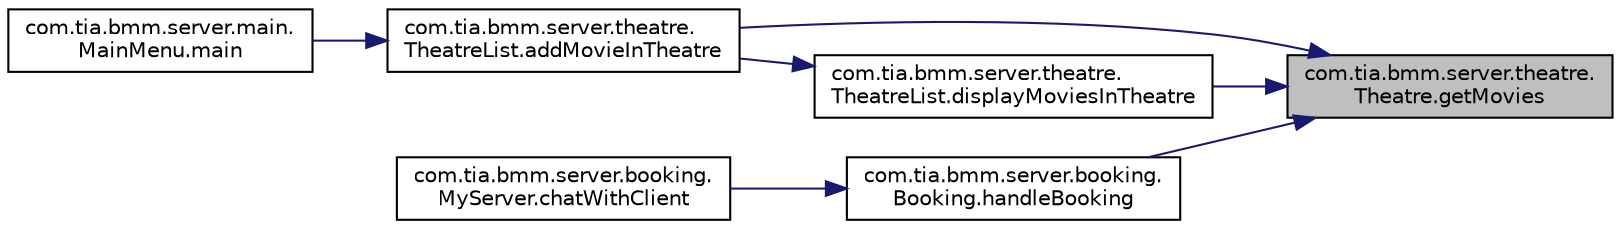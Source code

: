 digraph "com.tia.bmm.server.theatre.Theatre.getMovies"
{
 // INTERACTIVE_SVG=YES
 // LATEX_PDF_SIZE
  edge [fontname="Helvetica",fontsize="10",labelfontname="Helvetica",labelfontsize="10"];
  node [fontname="Helvetica",fontsize="10",shape=record];
  rankdir="RL";
  Node1 [label="com.tia.bmm.server.theatre.\lTheatre.getMovies",height=0.2,width=0.4,color="black", fillcolor="grey75", style="filled", fontcolor="black",tooltip=" "];
  Node1 -> Node2 [dir="back",color="midnightblue",fontsize="10",style="solid"];
  Node2 [label="com.tia.bmm.server.theatre.\lTheatreList.addMovieInTheatre",height=0.2,width=0.4,color="black", fillcolor="white", style="filled",URL="$da/dca/classcom_1_1tia_1_1bmm_1_1server_1_1theatre_1_1_theatre_list.html#a79cd9edb6f713216ef907c7a1ca00c20",tooltip=" "];
  Node2 -> Node3 [dir="back",color="midnightblue",fontsize="10",style="solid"];
  Node3 [label="com.tia.bmm.server.main.\lMainMenu.main",height=0.2,width=0.4,color="black", fillcolor="white", style="filled",URL="$d2/d9f/classcom_1_1tia_1_1bmm_1_1server_1_1main_1_1_main_menu.html#a0b053293418334fff5572487489f3029",tooltip=" "];
  Node1 -> Node4 [dir="back",color="midnightblue",fontsize="10",style="solid"];
  Node4 [label="com.tia.bmm.server.theatre.\lTheatreList.displayMoviesInTheatre",height=0.2,width=0.4,color="black", fillcolor="white", style="filled",URL="$da/dca/classcom_1_1tia_1_1bmm_1_1server_1_1theatre_1_1_theatre_list.html#a11ed7b410b1ceaed743494db408f2cff",tooltip=" "];
  Node4 -> Node2 [dir="back",color="midnightblue",fontsize="10",style="solid"];
  Node1 -> Node5 [dir="back",color="midnightblue",fontsize="10",style="solid"];
  Node5 [label="com.tia.bmm.server.booking.\lBooking.handleBooking",height=0.2,width=0.4,color="black", fillcolor="white", style="filled",URL="$da/d57/classcom_1_1tia_1_1bmm_1_1server_1_1booking_1_1_booking.html#a447864da63969714d2e23e8329af699a",tooltip=" "];
  Node5 -> Node6 [dir="back",color="midnightblue",fontsize="10",style="solid"];
  Node6 [label="com.tia.bmm.server.booking.\lMyServer.chatWithClient",height=0.2,width=0.4,color="black", fillcolor="white", style="filled",URL="$dc/da0/classcom_1_1tia_1_1bmm_1_1server_1_1booking_1_1_my_server.html#a701d447837f147cf450d6b88edb0a470",tooltip=" "];
}
